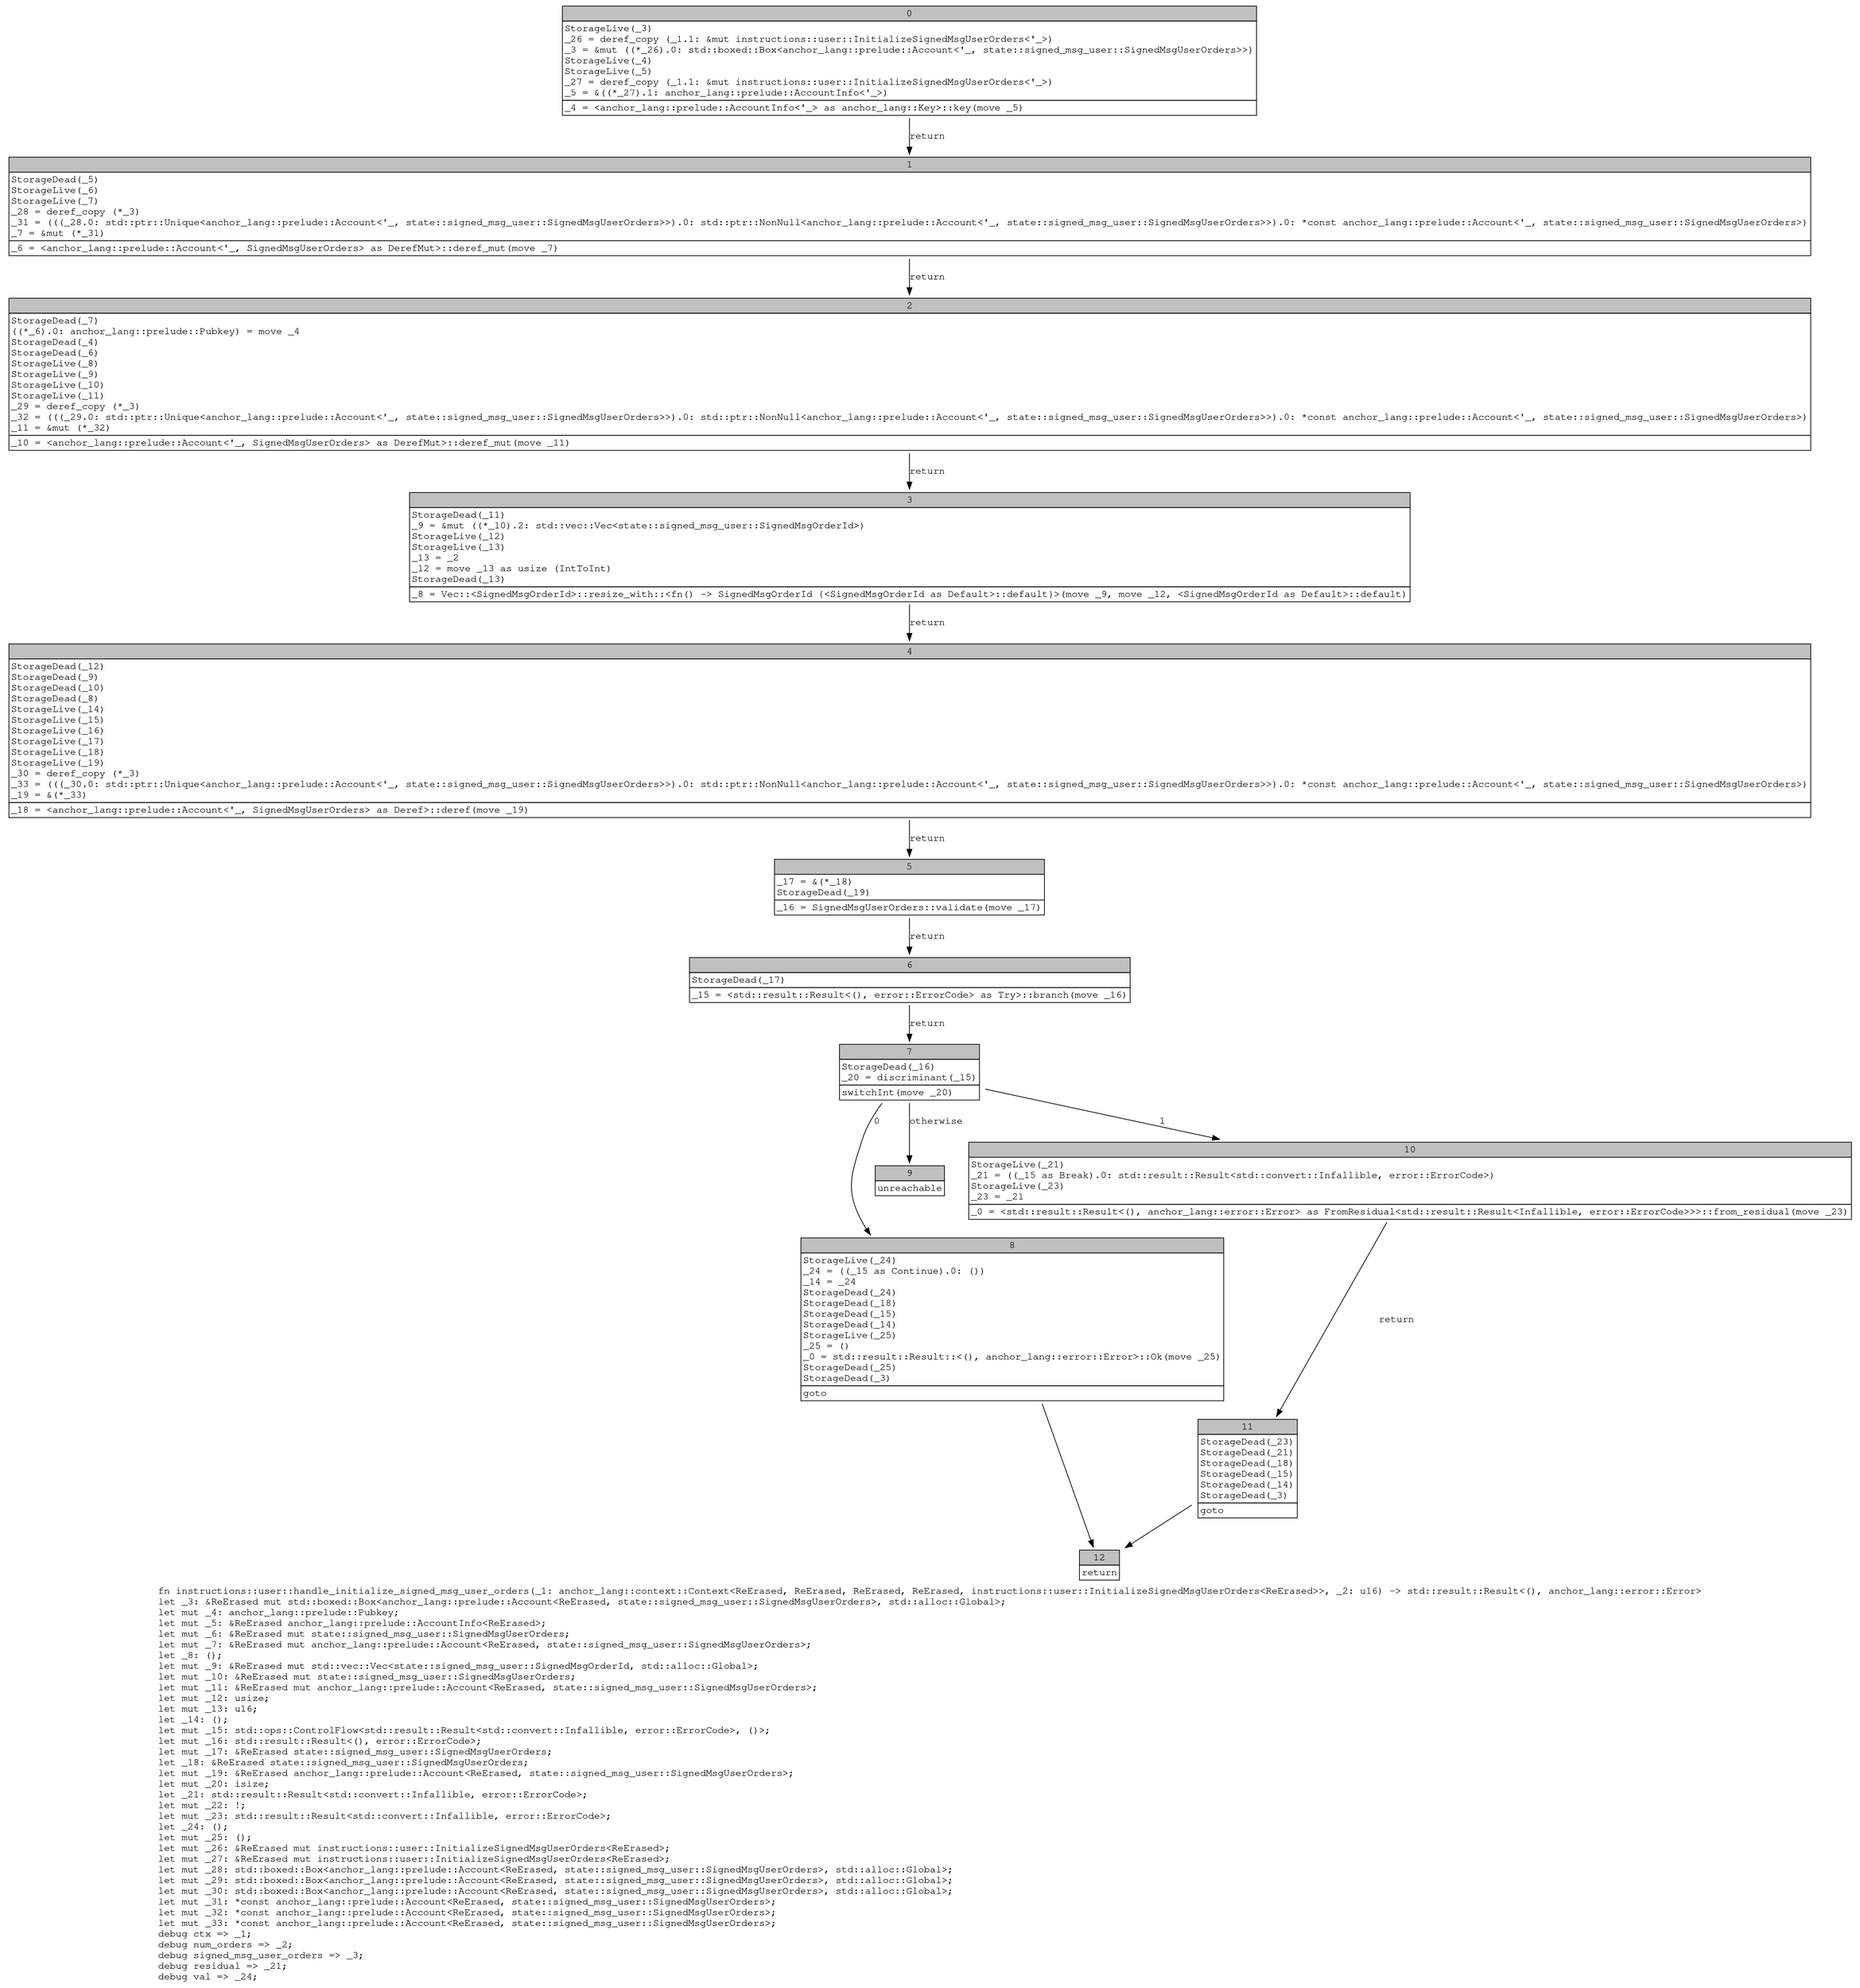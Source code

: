 digraph Mir_0_1688 {
    graph [fontname="Courier, monospace"];
    node [fontname="Courier, monospace"];
    edge [fontname="Courier, monospace"];
    label=<fn instructions::user::handle_initialize_signed_msg_user_orders(_1: anchor_lang::context::Context&lt;ReErased, ReErased, ReErased, ReErased, instructions::user::InitializeSignedMsgUserOrders&lt;ReErased&gt;&gt;, _2: u16) -&gt; std::result::Result&lt;(), anchor_lang::error::Error&gt;<br align="left"/>let _3: &amp;ReErased mut std::boxed::Box&lt;anchor_lang::prelude::Account&lt;ReErased, state::signed_msg_user::SignedMsgUserOrders&gt;, std::alloc::Global&gt;;<br align="left"/>let mut _4: anchor_lang::prelude::Pubkey;<br align="left"/>let mut _5: &amp;ReErased anchor_lang::prelude::AccountInfo&lt;ReErased&gt;;<br align="left"/>let mut _6: &amp;ReErased mut state::signed_msg_user::SignedMsgUserOrders;<br align="left"/>let mut _7: &amp;ReErased mut anchor_lang::prelude::Account&lt;ReErased, state::signed_msg_user::SignedMsgUserOrders&gt;;<br align="left"/>let _8: ();<br align="left"/>let mut _9: &amp;ReErased mut std::vec::Vec&lt;state::signed_msg_user::SignedMsgOrderId, std::alloc::Global&gt;;<br align="left"/>let mut _10: &amp;ReErased mut state::signed_msg_user::SignedMsgUserOrders;<br align="left"/>let mut _11: &amp;ReErased mut anchor_lang::prelude::Account&lt;ReErased, state::signed_msg_user::SignedMsgUserOrders&gt;;<br align="left"/>let mut _12: usize;<br align="left"/>let mut _13: u16;<br align="left"/>let _14: ();<br align="left"/>let mut _15: std::ops::ControlFlow&lt;std::result::Result&lt;std::convert::Infallible, error::ErrorCode&gt;, ()&gt;;<br align="left"/>let mut _16: std::result::Result&lt;(), error::ErrorCode&gt;;<br align="left"/>let mut _17: &amp;ReErased state::signed_msg_user::SignedMsgUserOrders;<br align="left"/>let _18: &amp;ReErased state::signed_msg_user::SignedMsgUserOrders;<br align="left"/>let mut _19: &amp;ReErased anchor_lang::prelude::Account&lt;ReErased, state::signed_msg_user::SignedMsgUserOrders&gt;;<br align="left"/>let mut _20: isize;<br align="left"/>let _21: std::result::Result&lt;std::convert::Infallible, error::ErrorCode&gt;;<br align="left"/>let mut _22: !;<br align="left"/>let mut _23: std::result::Result&lt;std::convert::Infallible, error::ErrorCode&gt;;<br align="left"/>let _24: ();<br align="left"/>let mut _25: ();<br align="left"/>let mut _26: &amp;ReErased mut instructions::user::InitializeSignedMsgUserOrders&lt;ReErased&gt;;<br align="left"/>let mut _27: &amp;ReErased mut instructions::user::InitializeSignedMsgUserOrders&lt;ReErased&gt;;<br align="left"/>let mut _28: std::boxed::Box&lt;anchor_lang::prelude::Account&lt;ReErased, state::signed_msg_user::SignedMsgUserOrders&gt;, std::alloc::Global&gt;;<br align="left"/>let mut _29: std::boxed::Box&lt;anchor_lang::prelude::Account&lt;ReErased, state::signed_msg_user::SignedMsgUserOrders&gt;, std::alloc::Global&gt;;<br align="left"/>let mut _30: std::boxed::Box&lt;anchor_lang::prelude::Account&lt;ReErased, state::signed_msg_user::SignedMsgUserOrders&gt;, std::alloc::Global&gt;;<br align="left"/>let mut _31: *const anchor_lang::prelude::Account&lt;ReErased, state::signed_msg_user::SignedMsgUserOrders&gt;;<br align="left"/>let mut _32: *const anchor_lang::prelude::Account&lt;ReErased, state::signed_msg_user::SignedMsgUserOrders&gt;;<br align="left"/>let mut _33: *const anchor_lang::prelude::Account&lt;ReErased, state::signed_msg_user::SignedMsgUserOrders&gt;;<br align="left"/>debug ctx =&gt; _1;<br align="left"/>debug num_orders =&gt; _2;<br align="left"/>debug signed_msg_user_orders =&gt; _3;<br align="left"/>debug residual =&gt; _21;<br align="left"/>debug val =&gt; _24;<br align="left"/>>;
    bb0__0_1688 [shape="none", label=<<table border="0" cellborder="1" cellspacing="0"><tr><td bgcolor="gray" align="center" colspan="1">0</td></tr><tr><td align="left" balign="left">StorageLive(_3)<br/>_26 = deref_copy (_1.1: &amp;mut instructions::user::InitializeSignedMsgUserOrders&lt;'_&gt;)<br/>_3 = &amp;mut ((*_26).0: std::boxed::Box&lt;anchor_lang::prelude::Account&lt;'_, state::signed_msg_user::SignedMsgUserOrders&gt;&gt;)<br/>StorageLive(_4)<br/>StorageLive(_5)<br/>_27 = deref_copy (_1.1: &amp;mut instructions::user::InitializeSignedMsgUserOrders&lt;'_&gt;)<br/>_5 = &amp;((*_27).1: anchor_lang::prelude::AccountInfo&lt;'_&gt;)<br/></td></tr><tr><td align="left">_4 = &lt;anchor_lang::prelude::AccountInfo&lt;'_&gt; as anchor_lang::Key&gt;::key(move _5)</td></tr></table>>];
    bb1__0_1688 [shape="none", label=<<table border="0" cellborder="1" cellspacing="0"><tr><td bgcolor="gray" align="center" colspan="1">1</td></tr><tr><td align="left" balign="left">StorageDead(_5)<br/>StorageLive(_6)<br/>StorageLive(_7)<br/>_28 = deref_copy (*_3)<br/>_31 = (((_28.0: std::ptr::Unique&lt;anchor_lang::prelude::Account&lt;'_, state::signed_msg_user::SignedMsgUserOrders&gt;&gt;).0: std::ptr::NonNull&lt;anchor_lang::prelude::Account&lt;'_, state::signed_msg_user::SignedMsgUserOrders&gt;&gt;).0: *const anchor_lang::prelude::Account&lt;'_, state::signed_msg_user::SignedMsgUserOrders&gt;)<br/>_7 = &amp;mut (*_31)<br/></td></tr><tr><td align="left">_6 = &lt;anchor_lang::prelude::Account&lt;'_, SignedMsgUserOrders&gt; as DerefMut&gt;::deref_mut(move _7)</td></tr></table>>];
    bb2__0_1688 [shape="none", label=<<table border="0" cellborder="1" cellspacing="0"><tr><td bgcolor="gray" align="center" colspan="1">2</td></tr><tr><td align="left" balign="left">StorageDead(_7)<br/>((*_6).0: anchor_lang::prelude::Pubkey) = move _4<br/>StorageDead(_4)<br/>StorageDead(_6)<br/>StorageLive(_8)<br/>StorageLive(_9)<br/>StorageLive(_10)<br/>StorageLive(_11)<br/>_29 = deref_copy (*_3)<br/>_32 = (((_29.0: std::ptr::Unique&lt;anchor_lang::prelude::Account&lt;'_, state::signed_msg_user::SignedMsgUserOrders&gt;&gt;).0: std::ptr::NonNull&lt;anchor_lang::prelude::Account&lt;'_, state::signed_msg_user::SignedMsgUserOrders&gt;&gt;).0: *const anchor_lang::prelude::Account&lt;'_, state::signed_msg_user::SignedMsgUserOrders&gt;)<br/>_11 = &amp;mut (*_32)<br/></td></tr><tr><td align="left">_10 = &lt;anchor_lang::prelude::Account&lt;'_, SignedMsgUserOrders&gt; as DerefMut&gt;::deref_mut(move _11)</td></tr></table>>];
    bb3__0_1688 [shape="none", label=<<table border="0" cellborder="1" cellspacing="0"><tr><td bgcolor="gray" align="center" colspan="1">3</td></tr><tr><td align="left" balign="left">StorageDead(_11)<br/>_9 = &amp;mut ((*_10).2: std::vec::Vec&lt;state::signed_msg_user::SignedMsgOrderId&gt;)<br/>StorageLive(_12)<br/>StorageLive(_13)<br/>_13 = _2<br/>_12 = move _13 as usize (IntToInt)<br/>StorageDead(_13)<br/></td></tr><tr><td align="left">_8 = Vec::&lt;SignedMsgOrderId&gt;::resize_with::&lt;fn() -&gt; SignedMsgOrderId {&lt;SignedMsgOrderId as Default&gt;::default}&gt;(move _9, move _12, &lt;SignedMsgOrderId as Default&gt;::default)</td></tr></table>>];
    bb4__0_1688 [shape="none", label=<<table border="0" cellborder="1" cellspacing="0"><tr><td bgcolor="gray" align="center" colspan="1">4</td></tr><tr><td align="left" balign="left">StorageDead(_12)<br/>StorageDead(_9)<br/>StorageDead(_10)<br/>StorageDead(_8)<br/>StorageLive(_14)<br/>StorageLive(_15)<br/>StorageLive(_16)<br/>StorageLive(_17)<br/>StorageLive(_18)<br/>StorageLive(_19)<br/>_30 = deref_copy (*_3)<br/>_33 = (((_30.0: std::ptr::Unique&lt;anchor_lang::prelude::Account&lt;'_, state::signed_msg_user::SignedMsgUserOrders&gt;&gt;).0: std::ptr::NonNull&lt;anchor_lang::prelude::Account&lt;'_, state::signed_msg_user::SignedMsgUserOrders&gt;&gt;).0: *const anchor_lang::prelude::Account&lt;'_, state::signed_msg_user::SignedMsgUserOrders&gt;)<br/>_19 = &amp;(*_33)<br/></td></tr><tr><td align="left">_18 = &lt;anchor_lang::prelude::Account&lt;'_, SignedMsgUserOrders&gt; as Deref&gt;::deref(move _19)</td></tr></table>>];
    bb5__0_1688 [shape="none", label=<<table border="0" cellborder="1" cellspacing="0"><tr><td bgcolor="gray" align="center" colspan="1">5</td></tr><tr><td align="left" balign="left">_17 = &amp;(*_18)<br/>StorageDead(_19)<br/></td></tr><tr><td align="left">_16 = SignedMsgUserOrders::validate(move _17)</td></tr></table>>];
    bb6__0_1688 [shape="none", label=<<table border="0" cellborder="1" cellspacing="0"><tr><td bgcolor="gray" align="center" colspan="1">6</td></tr><tr><td align="left" balign="left">StorageDead(_17)<br/></td></tr><tr><td align="left">_15 = &lt;std::result::Result&lt;(), error::ErrorCode&gt; as Try&gt;::branch(move _16)</td></tr></table>>];
    bb7__0_1688 [shape="none", label=<<table border="0" cellborder="1" cellspacing="0"><tr><td bgcolor="gray" align="center" colspan="1">7</td></tr><tr><td align="left" balign="left">StorageDead(_16)<br/>_20 = discriminant(_15)<br/></td></tr><tr><td align="left">switchInt(move _20)</td></tr></table>>];
    bb8__0_1688 [shape="none", label=<<table border="0" cellborder="1" cellspacing="0"><tr><td bgcolor="gray" align="center" colspan="1">8</td></tr><tr><td align="left" balign="left">StorageLive(_24)<br/>_24 = ((_15 as Continue).0: ())<br/>_14 = _24<br/>StorageDead(_24)<br/>StorageDead(_18)<br/>StorageDead(_15)<br/>StorageDead(_14)<br/>StorageLive(_25)<br/>_25 = ()<br/>_0 = std::result::Result::&lt;(), anchor_lang::error::Error&gt;::Ok(move _25)<br/>StorageDead(_25)<br/>StorageDead(_3)<br/></td></tr><tr><td align="left">goto</td></tr></table>>];
    bb9__0_1688 [shape="none", label=<<table border="0" cellborder="1" cellspacing="0"><tr><td bgcolor="gray" align="center" colspan="1">9</td></tr><tr><td align="left">unreachable</td></tr></table>>];
    bb10__0_1688 [shape="none", label=<<table border="0" cellborder="1" cellspacing="0"><tr><td bgcolor="gray" align="center" colspan="1">10</td></tr><tr><td align="left" balign="left">StorageLive(_21)<br/>_21 = ((_15 as Break).0: std::result::Result&lt;std::convert::Infallible, error::ErrorCode&gt;)<br/>StorageLive(_23)<br/>_23 = _21<br/></td></tr><tr><td align="left">_0 = &lt;std::result::Result&lt;(), anchor_lang::error::Error&gt; as FromResidual&lt;std::result::Result&lt;Infallible, error::ErrorCode&gt;&gt;&gt;::from_residual(move _23)</td></tr></table>>];
    bb11__0_1688 [shape="none", label=<<table border="0" cellborder="1" cellspacing="0"><tr><td bgcolor="gray" align="center" colspan="1">11</td></tr><tr><td align="left" balign="left">StorageDead(_23)<br/>StorageDead(_21)<br/>StorageDead(_18)<br/>StorageDead(_15)<br/>StorageDead(_14)<br/>StorageDead(_3)<br/></td></tr><tr><td align="left">goto</td></tr></table>>];
    bb12__0_1688 [shape="none", label=<<table border="0" cellborder="1" cellspacing="0"><tr><td bgcolor="gray" align="center" colspan="1">12</td></tr><tr><td align="left">return</td></tr></table>>];
    bb0__0_1688 -> bb1__0_1688 [label="return"];
    bb1__0_1688 -> bb2__0_1688 [label="return"];
    bb2__0_1688 -> bb3__0_1688 [label="return"];
    bb3__0_1688 -> bb4__0_1688 [label="return"];
    bb4__0_1688 -> bb5__0_1688 [label="return"];
    bb5__0_1688 -> bb6__0_1688 [label="return"];
    bb6__0_1688 -> bb7__0_1688 [label="return"];
    bb7__0_1688 -> bb8__0_1688 [label="0"];
    bb7__0_1688 -> bb10__0_1688 [label="1"];
    bb7__0_1688 -> bb9__0_1688 [label="otherwise"];
    bb8__0_1688 -> bb12__0_1688 [label=""];
    bb10__0_1688 -> bb11__0_1688 [label="return"];
    bb11__0_1688 -> bb12__0_1688 [label=""];
}

